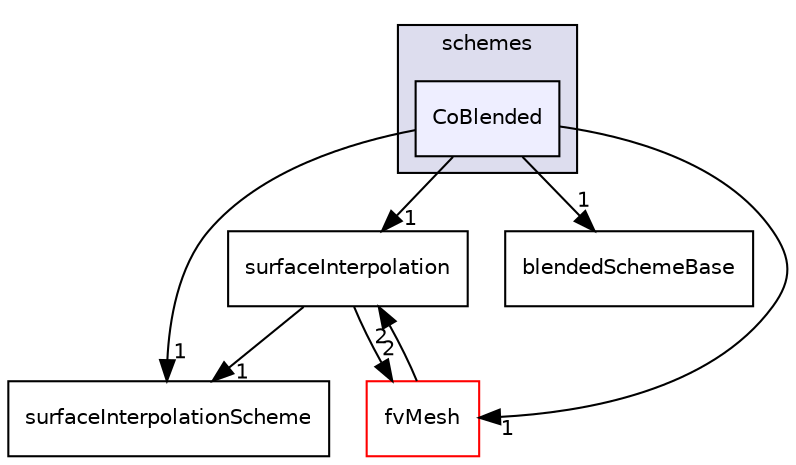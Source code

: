 digraph "src/finiteVolume/interpolation/surfaceInterpolation/schemes/CoBlended" {
  bgcolor=transparent;
  compound=true
  node [ fontsize="10", fontname="Helvetica"];
  edge [ labelfontsize="10", labelfontname="Helvetica"];
  subgraph clusterdir_deb7d71175aa940c147966c547ebcb7e {
    graph [ bgcolor="#ddddee", pencolor="black", label="schemes" fontname="Helvetica", fontsize="10", URL="dir_deb7d71175aa940c147966c547ebcb7e.html"]
  dir_8ee8580f0707fe23d178d2597733a86f [shape=box, label="CoBlended", style="filled", fillcolor="#eeeeff", pencolor="black", URL="dir_8ee8580f0707fe23d178d2597733a86f.html"];
  }
  dir_19d3b1afd53ea5e65e1bc53b79dacb85 [shape=box label="surfaceInterpolationScheme" URL="dir_19d3b1afd53ea5e65e1bc53b79dacb85.html"];
  dir_6a5239496b78780b2a0dad3fa92ab857 [shape=box label="surfaceInterpolation" URL="dir_6a5239496b78780b2a0dad3fa92ab857.html"];
  dir_12a067b830ecef67be6217f1ffe5344c [shape=box label="blendedSchemeBase" URL="dir_12a067b830ecef67be6217f1ffe5344c.html"];
  dir_c382fa095c9c33d8673c0dd60aaef275 [shape=box label="fvMesh" color="red" URL="dir_c382fa095c9c33d8673c0dd60aaef275.html"];
  dir_6a5239496b78780b2a0dad3fa92ab857->dir_19d3b1afd53ea5e65e1bc53b79dacb85 [headlabel="1", labeldistance=1.5 headhref="dir_001266_001267.html"];
  dir_6a5239496b78780b2a0dad3fa92ab857->dir_c382fa095c9c33d8673c0dd60aaef275 [headlabel="2", labeldistance=1.5 headhref="dir_001266_001124.html"];
  dir_8ee8580f0707fe23d178d2597733a86f->dir_19d3b1afd53ea5e65e1bc53b79dacb85 [headlabel="1", labeldistance=1.5 headhref="dir_001229_001267.html"];
  dir_8ee8580f0707fe23d178d2597733a86f->dir_6a5239496b78780b2a0dad3fa92ab857 [headlabel="1", labeldistance=1.5 headhref="dir_001229_001266.html"];
  dir_8ee8580f0707fe23d178d2597733a86f->dir_12a067b830ecef67be6217f1ffe5344c [headlabel="1", labeldistance=1.5 headhref="dir_001229_001184.html"];
  dir_8ee8580f0707fe23d178d2597733a86f->dir_c382fa095c9c33d8673c0dd60aaef275 [headlabel="1", labeldistance=1.5 headhref="dir_001229_001124.html"];
  dir_c382fa095c9c33d8673c0dd60aaef275->dir_6a5239496b78780b2a0dad3fa92ab857 [headlabel="2", labeldistance=1.5 headhref="dir_001124_001266.html"];
}
